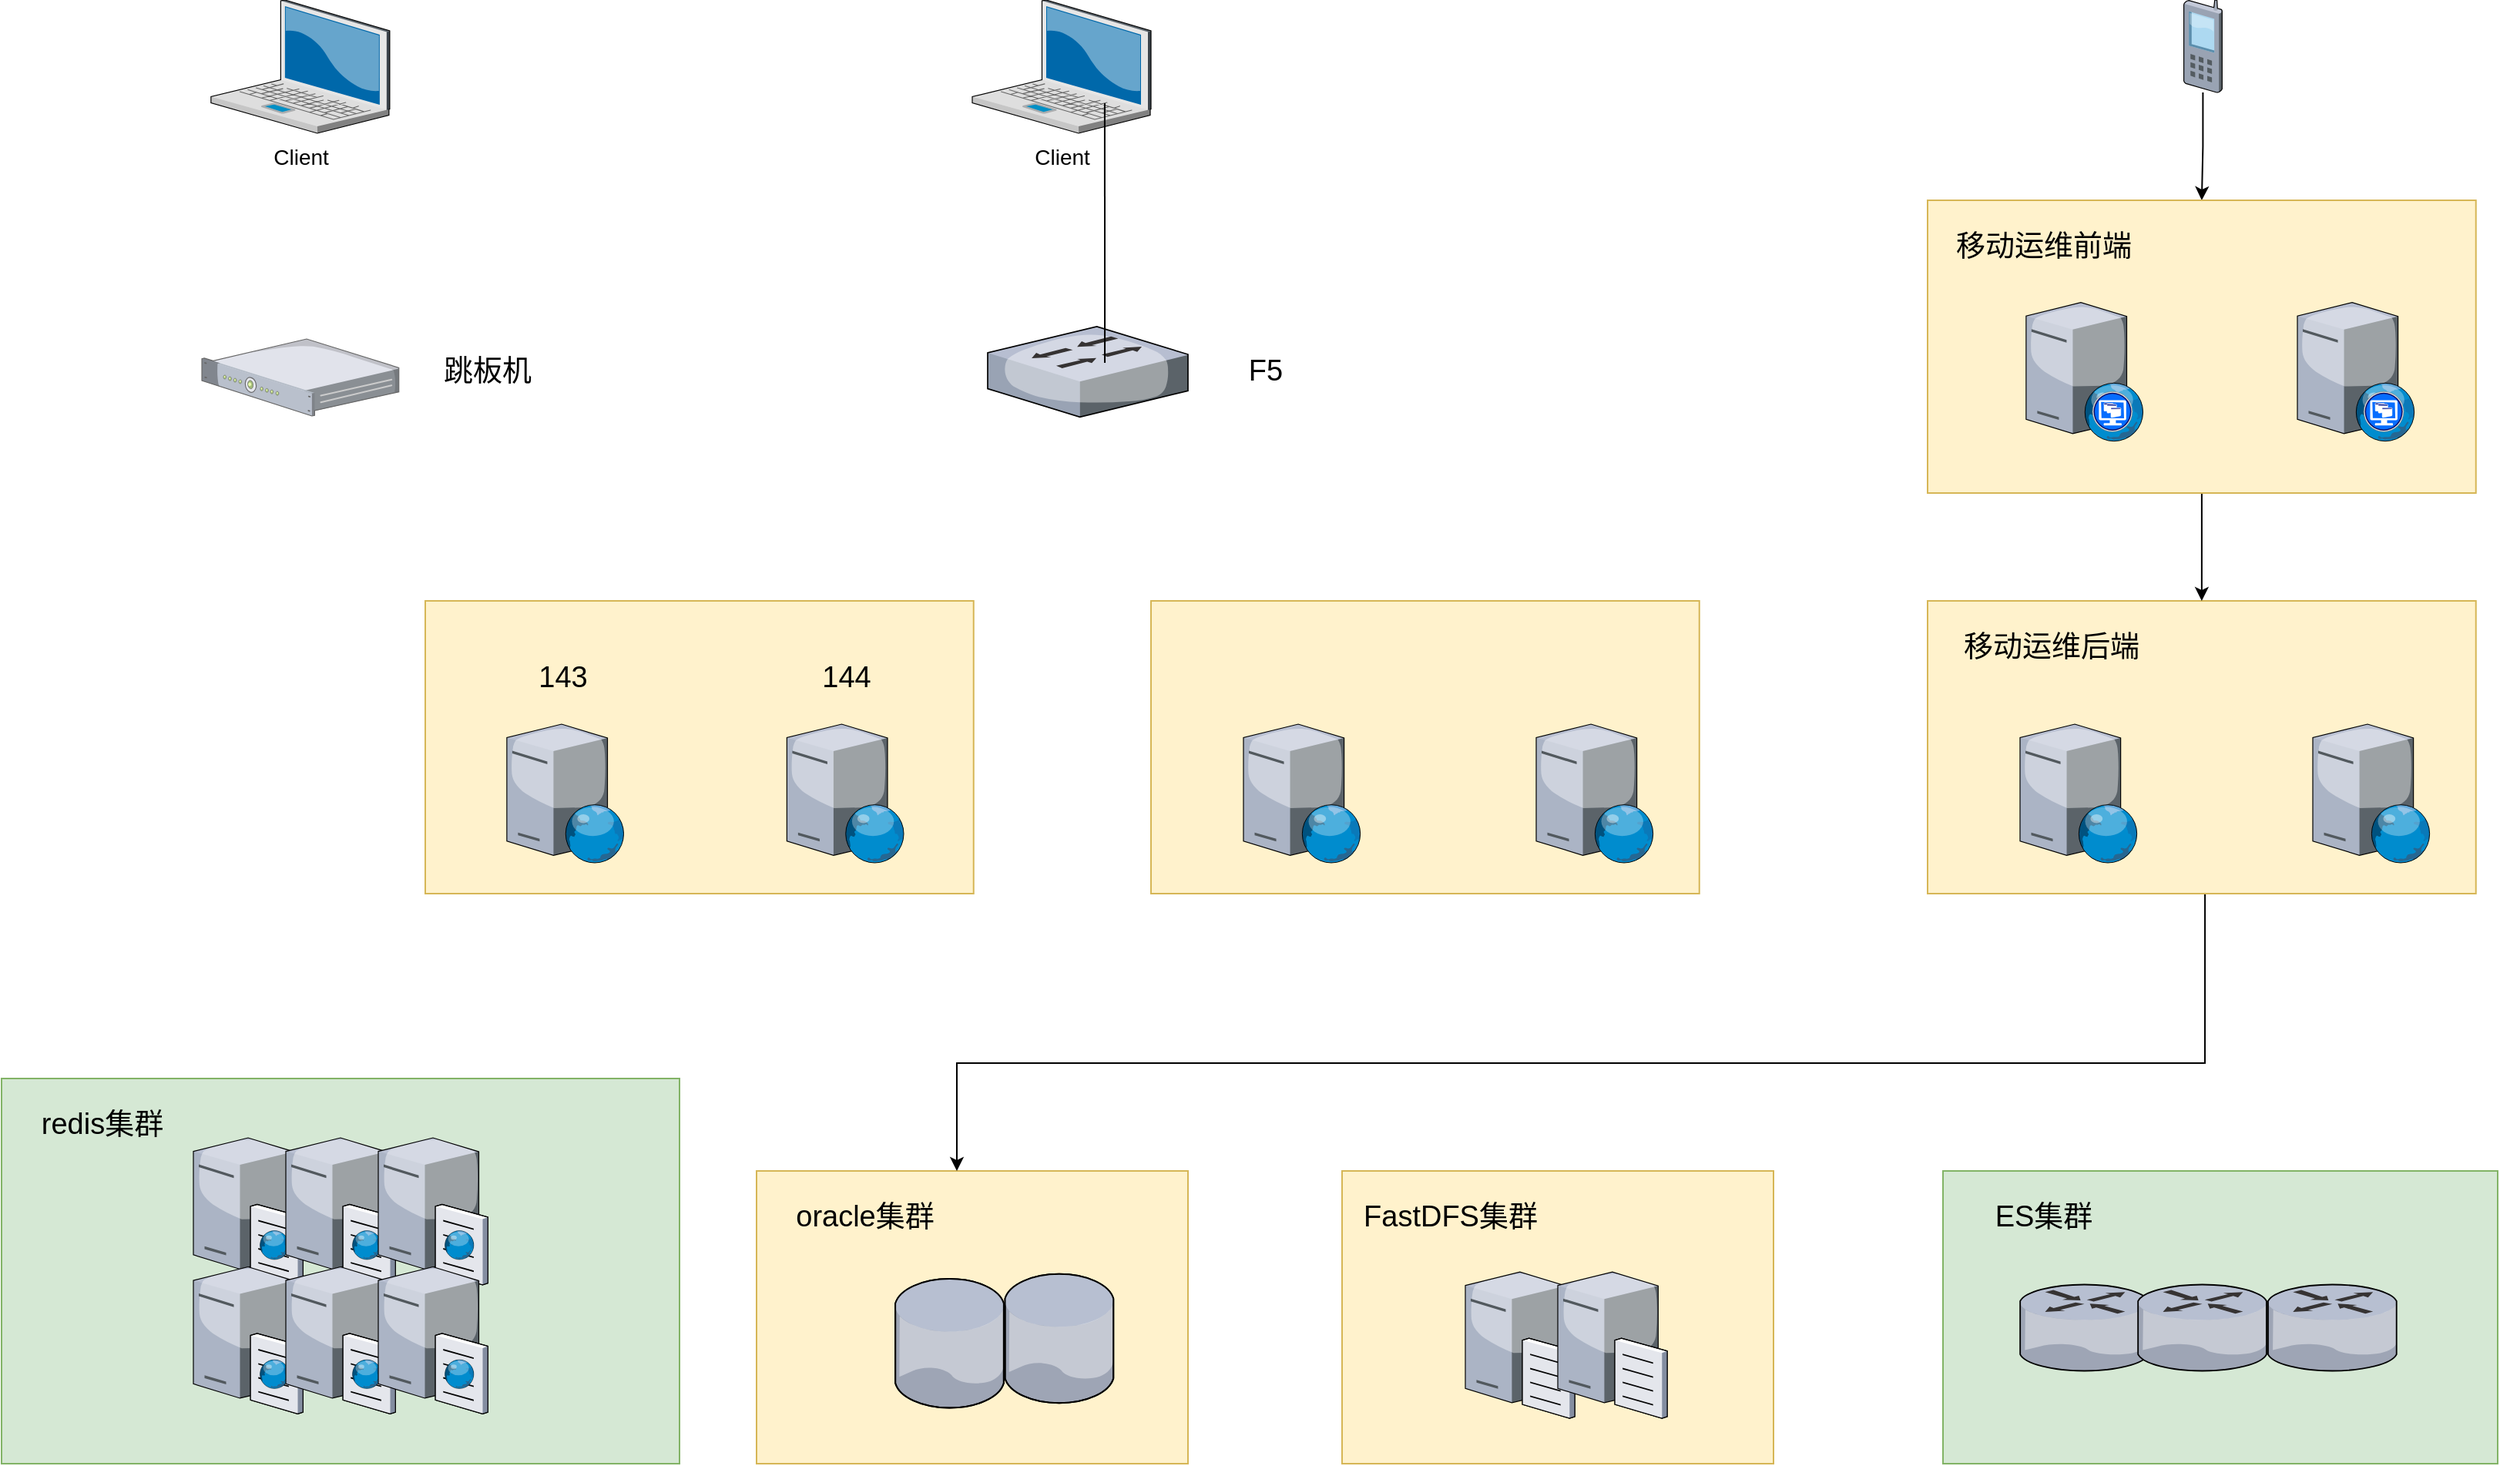 <mxfile version="28.0.4">
  <diagram name="Page-1" id="e3a06f82-3646-2815-327d-82caf3d4e204">
    <mxGraphModel dx="2194" dy="1143" grid="1" gridSize="10" guides="1" tooltips="1" connect="1" arrows="1" fold="1" page="1" pageScale="1.5" pageWidth="1169" pageHeight="826" background="none" math="0" shadow="0">
      <root>
        <mxCell id="0" style=";html=1;" />
        <mxCell id="1" style=";html=1;" parent="0" />
        <mxCell id="DYjjqGvHHl9wesHmmYfs-54" value="" style="rounded=0;whiteSpace=wrap;html=1;fillColor=#fff2cc;strokeColor=#d6b656;" vertex="1" parent="1">
          <mxGeometry x="365.0" y="430" width="355.87" height="190" as="geometry" />
        </mxCell>
        <mxCell id="DYjjqGvHHl9wesHmmYfs-42" value="" style="rounded=0;whiteSpace=wrap;html=1;fillColor=#fff2cc;strokeColor=#d6b656;" vertex="1" parent="1">
          <mxGeometry x="580" y="800" width="280" height="190" as="geometry" />
        </mxCell>
        <mxCell id="DYjjqGvHHl9wesHmmYfs-36" value="" style="rounded=0;whiteSpace=wrap;html=1;fillColor=#d5e8d4;strokeColor=#82b366;" vertex="1" parent="1">
          <mxGeometry x="90" y="740" width="440" height="250" as="geometry" />
        </mxCell>
        <mxCell id="6a7d8f32e03d9370-2" value="Client" style="verticalLabelPosition=bottom;aspect=fixed;html=1;verticalAlign=top;strokeColor=none;shape=mxgraph.citrix.laptop_2;fillColor=#66B2FF;gradientColor=#0066CC;fontSize=14;" parent="1" vertex="1">
          <mxGeometry x="720.0" y="40" width="116" height="86.5" as="geometry" />
        </mxCell>
        <mxCell id="6a7d8f32e03d9370-26" value="" style="verticalLabelPosition=bottom;aspect=fixed;html=1;verticalAlign=top;strokeColor=none;shape=mxgraph.citrix.switch;fillColor=#66B2FF;gradientColor=#0066CC;fontSize=14;" parent="1" vertex="1">
          <mxGeometry x="730" y="252" width="130" height="58.64" as="geometry" />
        </mxCell>
        <mxCell id="DYjjqGvHHl9wesHmmYfs-2" value="" style="verticalLabelPosition=bottom;sketch=0;aspect=fixed;html=1;verticalAlign=top;strokeColor=none;align=center;outlineConnect=0;shape=mxgraph.citrix.database;" vertex="1" parent="1">
          <mxGeometry x="670" y="870" width="71.19" height="83.75" as="geometry" />
        </mxCell>
        <mxCell id="DYjjqGvHHl9wesHmmYfs-4" value="" style="verticalLabelPosition=bottom;sketch=0;aspect=fixed;html=1;verticalAlign=top;strokeColor=none;align=center;outlineConnect=0;shape=mxgraph.citrix.web_server;" vertex="1" parent="1">
          <mxGeometry x="417.94" y="510" width="76.5" height="90" as="geometry" />
        </mxCell>
        <mxCell id="DYjjqGvHHl9wesHmmYfs-8" value="" style="endArrow=none;html=1;rounded=0;exitX=0.741;exitY=0.775;exitDx=0;exitDy=0;exitPerimeter=0;entryX=0.585;entryY=0.4;entryDx=0;entryDy=0;entryPerimeter=0;" edge="1" parent="1" source="6a7d8f32e03d9370-2" target="6a7d8f32e03d9370-26">
          <mxGeometry width="50" height="50" relative="1" as="geometry">
            <mxPoint x="1080.0" y="245.189" as="sourcePoint" />
            <mxPoint x="1164" y="245" as="targetPoint" />
          </mxGeometry>
        </mxCell>
        <mxCell id="DYjjqGvHHl9wesHmmYfs-16" value="" style="verticalLabelPosition=bottom;sketch=0;aspect=fixed;html=1;verticalAlign=top;strokeColor=none;align=center;outlineConnect=0;shape=mxgraph.citrix.cache_server;" vertex="1" parent="1">
          <mxGeometry x="214.5" y="776.25" width="71" height="97.5" as="geometry" />
        </mxCell>
        <mxCell id="DYjjqGvHHl9wesHmmYfs-17" value="&lt;font style=&quot;font-size: 19px;&quot;&gt;redis集群&lt;/font&gt;" style="text;html=1;align=center;verticalAlign=middle;resizable=0;points=[];autosize=1;strokeColor=none;fillColor=none;" vertex="1" parent="1">
          <mxGeometry x="104.5" y="750" width="100" height="40" as="geometry" />
        </mxCell>
        <mxCell id="DYjjqGvHHl9wesHmmYfs-32" value="" style="verticalLabelPosition=bottom;sketch=0;aspect=fixed;html=1;verticalAlign=top;strokeColor=none;align=center;outlineConnect=0;shape=mxgraph.citrix.1u_2u_server;" vertex="1" parent="1">
          <mxGeometry x="220" y="260" width="127.87" height="50" as="geometry" />
        </mxCell>
        <mxCell id="DYjjqGvHHl9wesHmmYfs-37" value="" style="verticalLabelPosition=bottom;sketch=0;aspect=fixed;html=1;verticalAlign=top;strokeColor=none;align=center;outlineConnect=0;shape=mxgraph.citrix.cache_server;" vertex="1" parent="1">
          <mxGeometry x="274.5" y="776.25" width="71" height="97.5" as="geometry" />
        </mxCell>
        <mxCell id="DYjjqGvHHl9wesHmmYfs-38" value="" style="verticalLabelPosition=bottom;sketch=0;aspect=fixed;html=1;verticalAlign=top;strokeColor=none;align=center;outlineConnect=0;shape=mxgraph.citrix.cache_server;" vertex="1" parent="1">
          <mxGeometry x="334.5" y="776.25" width="71" height="97.5" as="geometry" />
        </mxCell>
        <mxCell id="DYjjqGvHHl9wesHmmYfs-39" value="" style="verticalLabelPosition=bottom;sketch=0;aspect=fixed;html=1;verticalAlign=top;strokeColor=none;align=center;outlineConnect=0;shape=mxgraph.citrix.cache_server;" vertex="1" parent="1">
          <mxGeometry x="214.5" y="860" width="71" height="97.5" as="geometry" />
        </mxCell>
        <mxCell id="DYjjqGvHHl9wesHmmYfs-40" value="" style="verticalLabelPosition=bottom;sketch=0;aspect=fixed;html=1;verticalAlign=top;strokeColor=none;align=center;outlineConnect=0;shape=mxgraph.citrix.cache_server;" vertex="1" parent="1">
          <mxGeometry x="274.5" y="860" width="71" height="97.5" as="geometry" />
        </mxCell>
        <mxCell id="DYjjqGvHHl9wesHmmYfs-41" value="" style="verticalLabelPosition=bottom;sketch=0;aspect=fixed;html=1;verticalAlign=top;strokeColor=none;align=center;outlineConnect=0;shape=mxgraph.citrix.cache_server;" vertex="1" parent="1">
          <mxGeometry x="334.5" y="860" width="71" height="97.5" as="geometry" />
        </mxCell>
        <mxCell id="DYjjqGvHHl9wesHmmYfs-43" value="&lt;font style=&quot;font-size: 19px;&quot;&gt;oracle集群&lt;/font&gt;" style="text;html=1;align=center;verticalAlign=middle;resizable=0;points=[];autosize=1;strokeColor=none;fillColor=none;" vertex="1" parent="1">
          <mxGeometry x="595" y="810" width="110" height="40" as="geometry" />
        </mxCell>
        <mxCell id="DYjjqGvHHl9wesHmmYfs-44" value="" style="verticalLabelPosition=bottom;sketch=0;aspect=fixed;html=1;verticalAlign=top;strokeColor=none;align=center;outlineConnect=0;shape=mxgraph.citrix.database;" vertex="1" parent="1">
          <mxGeometry x="741.19" y="866.88" width="71.19" height="83.75" as="geometry" />
        </mxCell>
        <mxCell id="DYjjqGvHHl9wesHmmYfs-45" value="&lt;font style=&quot;font-size: 19px;&quot;&gt;F5&lt;/font&gt;" style="text;html=1;align=center;verticalAlign=middle;resizable=0;points=[];autosize=1;strokeColor=none;fillColor=none;" vertex="1" parent="1">
          <mxGeometry x="885" y="261.32" width="50" height="40" as="geometry" />
        </mxCell>
        <mxCell id="DYjjqGvHHl9wesHmmYfs-46" value="&lt;span style=&quot;font-size: 19px;&quot;&gt;跳板机&lt;/span&gt;" style="text;html=1;align=center;verticalAlign=middle;resizable=0;points=[];autosize=1;strokeColor=none;fillColor=none;" vertex="1" parent="1">
          <mxGeometry x="365" y="261.32" width="80" height="40" as="geometry" />
        </mxCell>
        <mxCell id="DYjjqGvHHl9wesHmmYfs-47" value="" style="rounded=0;whiteSpace=wrap;html=1;fillColor=#d5e8d4;strokeColor=#82b366;" vertex="1" parent="1">
          <mxGeometry x="1350" y="800" width="360" height="190" as="geometry" />
        </mxCell>
        <mxCell id="DYjjqGvHHl9wesHmmYfs-49" value="&lt;font style=&quot;font-size: 19px;&quot;&gt;ES集群&lt;/font&gt;" style="text;html=1;align=center;verticalAlign=middle;resizable=0;points=[];autosize=1;strokeColor=none;fillColor=none;" vertex="1" parent="1">
          <mxGeometry x="1370" y="810" width="90" height="40" as="geometry" />
        </mxCell>
        <mxCell id="DYjjqGvHHl9wesHmmYfs-55" value="" style="verticalLabelPosition=bottom;sketch=0;aspect=fixed;html=1;verticalAlign=top;strokeColor=none;align=center;outlineConnect=0;shape=mxgraph.citrix.web_server;" vertex="1" parent="1">
          <mxGeometry x="599.69" y="510" width="76.5" height="90" as="geometry" />
        </mxCell>
        <mxCell id="DYjjqGvHHl9wesHmmYfs-56" value="&lt;font style=&quot;font-size: 19px;&quot;&gt;143&lt;/font&gt;" style="text;html=1;align=center;verticalAlign=middle;resizable=0;points=[];autosize=1;strokeColor=none;fillColor=none;" vertex="1" parent="1">
          <mxGeometry x="423.53" y="460" width="60" height="40" as="geometry" />
        </mxCell>
        <mxCell id="DYjjqGvHHl9wesHmmYfs-57" value="&lt;font style=&quot;font-size: 19px;&quot;&gt;144&lt;/font&gt;" style="text;html=1;align=center;verticalAlign=middle;resizable=0;points=[];autosize=1;strokeColor=none;fillColor=none;" vertex="1" parent="1">
          <mxGeometry x="607.94" y="460" width="60" height="40" as="geometry" />
        </mxCell>
        <mxCell id="DYjjqGvHHl9wesHmmYfs-58" value="Client" style="verticalLabelPosition=bottom;aspect=fixed;html=1;verticalAlign=top;strokeColor=none;shape=mxgraph.citrix.laptop_2;fillColor=#66B2FF;gradientColor=#0066CC;fontSize=14;" vertex="1" parent="1">
          <mxGeometry x="225.93" y="40" width="116" height="86.5" as="geometry" />
        </mxCell>
        <mxCell id="DYjjqGvHHl9wesHmmYfs-59" value="" style="rounded=0;whiteSpace=wrap;html=1;fillColor=#fff2cc;strokeColor=#d6b656;" vertex="1" parent="1">
          <mxGeometry x="836" y="430" width="355.87" height="190" as="geometry" />
        </mxCell>
        <mxCell id="DYjjqGvHHl9wesHmmYfs-60" value="" style="verticalLabelPosition=bottom;sketch=0;aspect=fixed;html=1;verticalAlign=top;strokeColor=none;align=center;outlineConnect=0;shape=mxgraph.citrix.web_server;" vertex="1" parent="1">
          <mxGeometry x="896" y="510" width="76.5" height="90" as="geometry" />
        </mxCell>
        <mxCell id="DYjjqGvHHl9wesHmmYfs-61" value="" style="verticalLabelPosition=bottom;sketch=0;aspect=fixed;html=1;verticalAlign=top;strokeColor=none;align=center;outlineConnect=0;shape=mxgraph.citrix.web_server;" vertex="1" parent="1">
          <mxGeometry x="1086" y="510" width="76.5" height="90" as="geometry" />
        </mxCell>
        <mxCell id="DYjjqGvHHl9wesHmmYfs-82" style="edgeStyle=orthogonalEdgeStyle;rounded=0;orthogonalLoop=1;jettySize=auto;html=1;entryX=0.5;entryY=0;entryDx=0;entryDy=0;" edge="1" parent="1" source="DYjjqGvHHl9wesHmmYfs-62" target="DYjjqGvHHl9wesHmmYfs-75">
          <mxGeometry relative="1" as="geometry" />
        </mxCell>
        <mxCell id="DYjjqGvHHl9wesHmmYfs-62" value="" style="verticalLabelPosition=bottom;sketch=0;aspect=fixed;html=1;verticalAlign=top;strokeColor=none;align=center;outlineConnect=0;shape=mxgraph.citrix.cell_phone;" vertex="1" parent="1">
          <mxGeometry x="1506.19" y="40" width="25" height="60" as="geometry" />
        </mxCell>
        <mxCell id="DYjjqGvHHl9wesHmmYfs-84" style="edgeStyle=orthogonalEdgeStyle;rounded=0;orthogonalLoop=1;jettySize=auto;html=1;entryX=0.5;entryY=0;entryDx=0;entryDy=0;exitX=0.534;exitY=1;exitDx=0;exitDy=0;exitPerimeter=0;" edge="1" parent="1">
          <mxGeometry relative="1" as="geometry">
            <mxPoint x="1520.035" y="620" as="sourcePoint" />
            <mxPoint x="710" y="800" as="targetPoint" />
            <Array as="points">
              <mxPoint x="1520" y="730" />
              <mxPoint x="710" y="730" />
            </Array>
          </mxGeometry>
        </mxCell>
        <mxCell id="DYjjqGvHHl9wesHmmYfs-63" value="" style="rounded=0;whiteSpace=wrap;html=1;fillColor=#fff2cc;strokeColor=#d6b656;" vertex="1" parent="1">
          <mxGeometry x="1340" y="430" width="355.87" height="190" as="geometry" />
        </mxCell>
        <mxCell id="DYjjqGvHHl9wesHmmYfs-64" value="" style="verticalLabelPosition=bottom;sketch=0;aspect=fixed;html=1;verticalAlign=top;strokeColor=none;align=center;outlineConnect=0;shape=mxgraph.citrix.web_server;" vertex="1" parent="1">
          <mxGeometry x="1400" y="510" width="76.5" height="90" as="geometry" />
        </mxCell>
        <mxCell id="DYjjqGvHHl9wesHmmYfs-65" value="" style="verticalLabelPosition=bottom;sketch=0;aspect=fixed;html=1;verticalAlign=top;strokeColor=none;align=center;outlineConnect=0;shape=mxgraph.citrix.web_server;" vertex="1" parent="1">
          <mxGeometry x="1590" y="510" width="76.5" height="90" as="geometry" />
        </mxCell>
        <mxCell id="DYjjqGvHHl9wesHmmYfs-66" value="" style="rounded=0;whiteSpace=wrap;html=1;fillColor=#fff2cc;strokeColor=#d6b656;" vertex="1" parent="1">
          <mxGeometry x="960" y="800" width="280" height="190" as="geometry" />
        </mxCell>
        <mxCell id="DYjjqGvHHl9wesHmmYfs-68" value="&lt;font style=&quot;font-size: 19px;&quot;&gt;FastDFS集群&lt;/font&gt;" style="text;html=1;align=center;verticalAlign=middle;resizable=0;points=[];autosize=1;strokeColor=none;fillColor=none;" vertex="1" parent="1">
          <mxGeometry x="960" y="810" width="140" height="40" as="geometry" />
        </mxCell>
        <mxCell id="DYjjqGvHHl9wesHmmYfs-70" value="" style="verticalLabelPosition=bottom;sketch=0;aspect=fixed;html=1;verticalAlign=top;strokeColor=none;align=center;outlineConnect=0;shape=mxgraph.citrix.file_server;" vertex="1" parent="1">
          <mxGeometry x="1040" y="863.37" width="71" height="97" as="geometry" />
        </mxCell>
        <mxCell id="DYjjqGvHHl9wesHmmYfs-71" value="" style="verticalLabelPosition=bottom;sketch=0;aspect=fixed;html=1;verticalAlign=top;strokeColor=none;align=center;outlineConnect=0;shape=mxgraph.citrix.file_server;" vertex="1" parent="1">
          <mxGeometry x="1100" y="863.37" width="71" height="97" as="geometry" />
        </mxCell>
        <mxCell id="DYjjqGvHHl9wesHmmYfs-72" value="" style="verticalLabelPosition=bottom;sketch=0;aspect=fixed;html=1;verticalAlign=top;strokeColor=none;align=center;outlineConnect=0;shape=mxgraph.citrix.router;" vertex="1" parent="1">
          <mxGeometry x="1400" y="873.75" width="84.38" height="56" as="geometry" />
        </mxCell>
        <mxCell id="DYjjqGvHHl9wesHmmYfs-73" value="" style="verticalLabelPosition=bottom;sketch=0;aspect=fixed;html=1;verticalAlign=top;strokeColor=none;align=center;outlineConnect=0;shape=mxgraph.citrix.router;" vertex="1" parent="1">
          <mxGeometry x="1476.5" y="873.75" width="84.38" height="56" as="geometry" />
        </mxCell>
        <mxCell id="DYjjqGvHHl9wesHmmYfs-74" value="" style="verticalLabelPosition=bottom;sketch=0;aspect=fixed;html=1;verticalAlign=top;strokeColor=none;align=center;outlineConnect=0;shape=mxgraph.citrix.router;" vertex="1" parent="1">
          <mxGeometry x="1560.88" y="873.75" width="84.38" height="56" as="geometry" />
        </mxCell>
        <mxCell id="DYjjqGvHHl9wesHmmYfs-83" style="edgeStyle=orthogonalEdgeStyle;rounded=0;orthogonalLoop=1;jettySize=auto;html=1;entryX=0.5;entryY=0;entryDx=0;entryDy=0;" edge="1" parent="1" source="DYjjqGvHHl9wesHmmYfs-75" target="DYjjqGvHHl9wesHmmYfs-63">
          <mxGeometry relative="1" as="geometry" />
        </mxCell>
        <mxCell id="DYjjqGvHHl9wesHmmYfs-75" value="" style="rounded=0;whiteSpace=wrap;html=1;fillColor=#fff2cc;strokeColor=#d6b656;" vertex="1" parent="1">
          <mxGeometry x="1340" y="170" width="355.87" height="190" as="geometry" />
        </mxCell>
        <mxCell id="DYjjqGvHHl9wesHmmYfs-78" value="" style="verticalLabelPosition=bottom;sketch=0;aspect=fixed;html=1;verticalAlign=top;strokeColor=none;align=center;outlineConnect=0;shape=mxgraph.citrix.desktop_web;" vertex="1" parent="1">
          <mxGeometry x="1403.94" y="236.32" width="76.5" height="90" as="geometry" />
        </mxCell>
        <mxCell id="DYjjqGvHHl9wesHmmYfs-79" value="" style="verticalLabelPosition=bottom;sketch=0;aspect=fixed;html=1;verticalAlign=top;strokeColor=none;align=center;outlineConnect=0;shape=mxgraph.citrix.desktop_web;" vertex="1" parent="1">
          <mxGeometry x="1580" y="236.32" width="76.5" height="90" as="geometry" />
        </mxCell>
        <mxCell id="DYjjqGvHHl9wesHmmYfs-80" value="&lt;span style=&quot;font-size: 19px;&quot;&gt;移动运维前端&lt;/span&gt;" style="text;html=1;align=center;verticalAlign=middle;resizable=0;points=[];autosize=1;strokeColor=none;fillColor=none;" vertex="1" parent="1">
          <mxGeometry x="1345" y="180" width="140" height="40" as="geometry" />
        </mxCell>
        <mxCell id="DYjjqGvHHl9wesHmmYfs-81" value="&lt;span style=&quot;font-size: 19px;&quot;&gt;移动运维后端&lt;/span&gt;" style="text;html=1;align=center;verticalAlign=middle;resizable=0;points=[];autosize=1;strokeColor=none;fillColor=none;" vertex="1" parent="1">
          <mxGeometry x="1350" y="440" width="140" height="40" as="geometry" />
        </mxCell>
      </root>
    </mxGraphModel>
  </diagram>
</mxfile>
